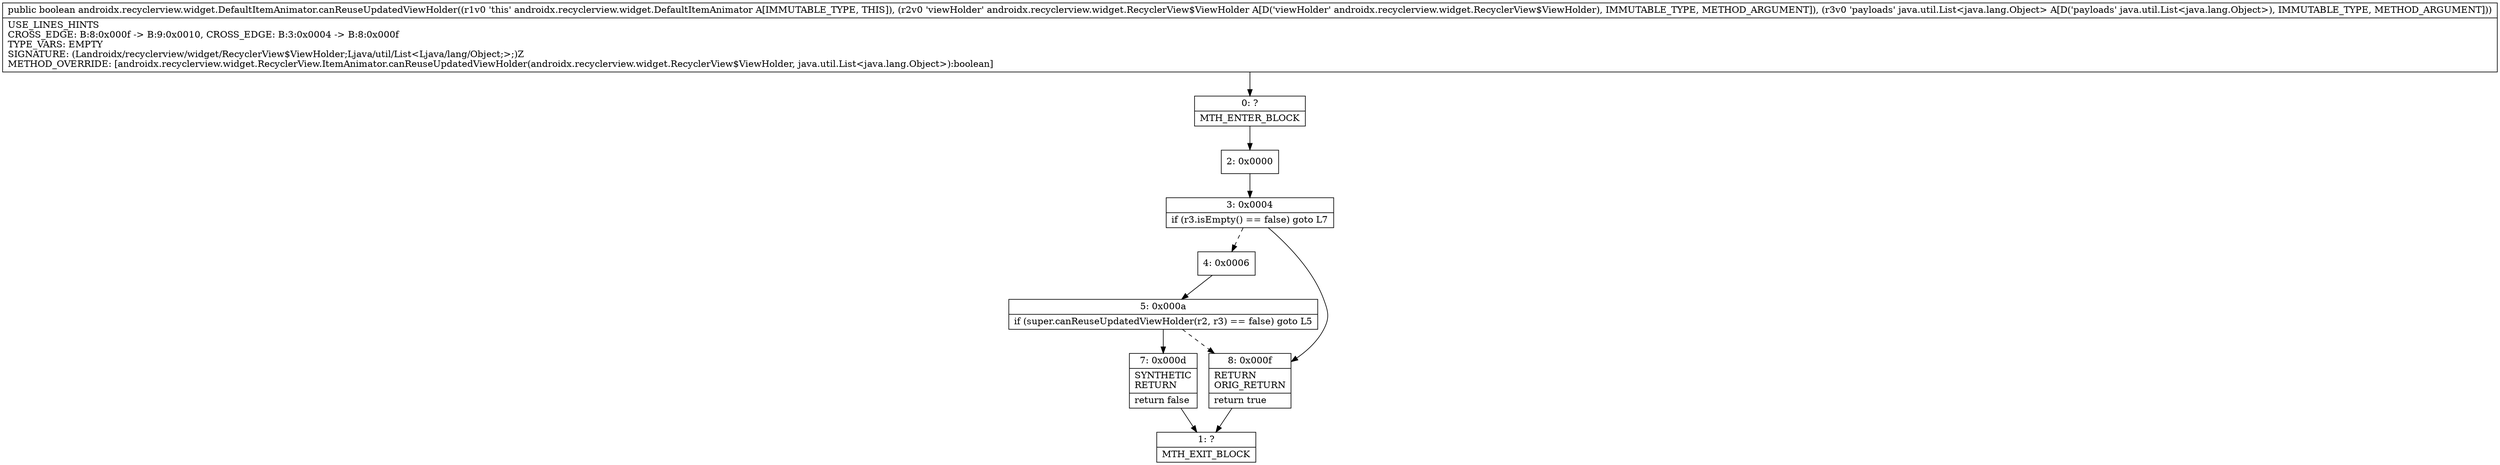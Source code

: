 digraph "CFG forandroidx.recyclerview.widget.DefaultItemAnimator.canReuseUpdatedViewHolder(Landroidx\/recyclerview\/widget\/RecyclerView$ViewHolder;Ljava\/util\/List;)Z" {
Node_0 [shape=record,label="{0\:\ ?|MTH_ENTER_BLOCK\l}"];
Node_2 [shape=record,label="{2\:\ 0x0000}"];
Node_3 [shape=record,label="{3\:\ 0x0004|if (r3.isEmpty() == false) goto L7\l}"];
Node_4 [shape=record,label="{4\:\ 0x0006}"];
Node_5 [shape=record,label="{5\:\ 0x000a|if (super.canReuseUpdatedViewHolder(r2, r3) == false) goto L5\l}"];
Node_7 [shape=record,label="{7\:\ 0x000d|SYNTHETIC\lRETURN\l|return false\l}"];
Node_1 [shape=record,label="{1\:\ ?|MTH_EXIT_BLOCK\l}"];
Node_8 [shape=record,label="{8\:\ 0x000f|RETURN\lORIG_RETURN\l|return true\l}"];
MethodNode[shape=record,label="{public boolean androidx.recyclerview.widget.DefaultItemAnimator.canReuseUpdatedViewHolder((r1v0 'this' androidx.recyclerview.widget.DefaultItemAnimator A[IMMUTABLE_TYPE, THIS]), (r2v0 'viewHolder' androidx.recyclerview.widget.RecyclerView$ViewHolder A[D('viewHolder' androidx.recyclerview.widget.RecyclerView$ViewHolder), IMMUTABLE_TYPE, METHOD_ARGUMENT]), (r3v0 'payloads' java.util.List\<java.lang.Object\> A[D('payloads' java.util.List\<java.lang.Object\>), IMMUTABLE_TYPE, METHOD_ARGUMENT]))  | USE_LINES_HINTS\lCROSS_EDGE: B:8:0x000f \-\> B:9:0x0010, CROSS_EDGE: B:3:0x0004 \-\> B:8:0x000f\lTYPE_VARS: EMPTY\lSIGNATURE: (Landroidx\/recyclerview\/widget\/RecyclerView$ViewHolder;Ljava\/util\/List\<Ljava\/lang\/Object;\>;)Z\lMETHOD_OVERRIDE: [androidx.recyclerview.widget.RecyclerView.ItemAnimator.canReuseUpdatedViewHolder(androidx.recyclerview.widget.RecyclerView$ViewHolder, java.util.List\<java.lang.Object\>):boolean]\l}"];
MethodNode -> Node_0;Node_0 -> Node_2;
Node_2 -> Node_3;
Node_3 -> Node_4[style=dashed];
Node_3 -> Node_8;
Node_4 -> Node_5;
Node_5 -> Node_7;
Node_5 -> Node_8[style=dashed];
Node_7 -> Node_1;
Node_8 -> Node_1;
}

